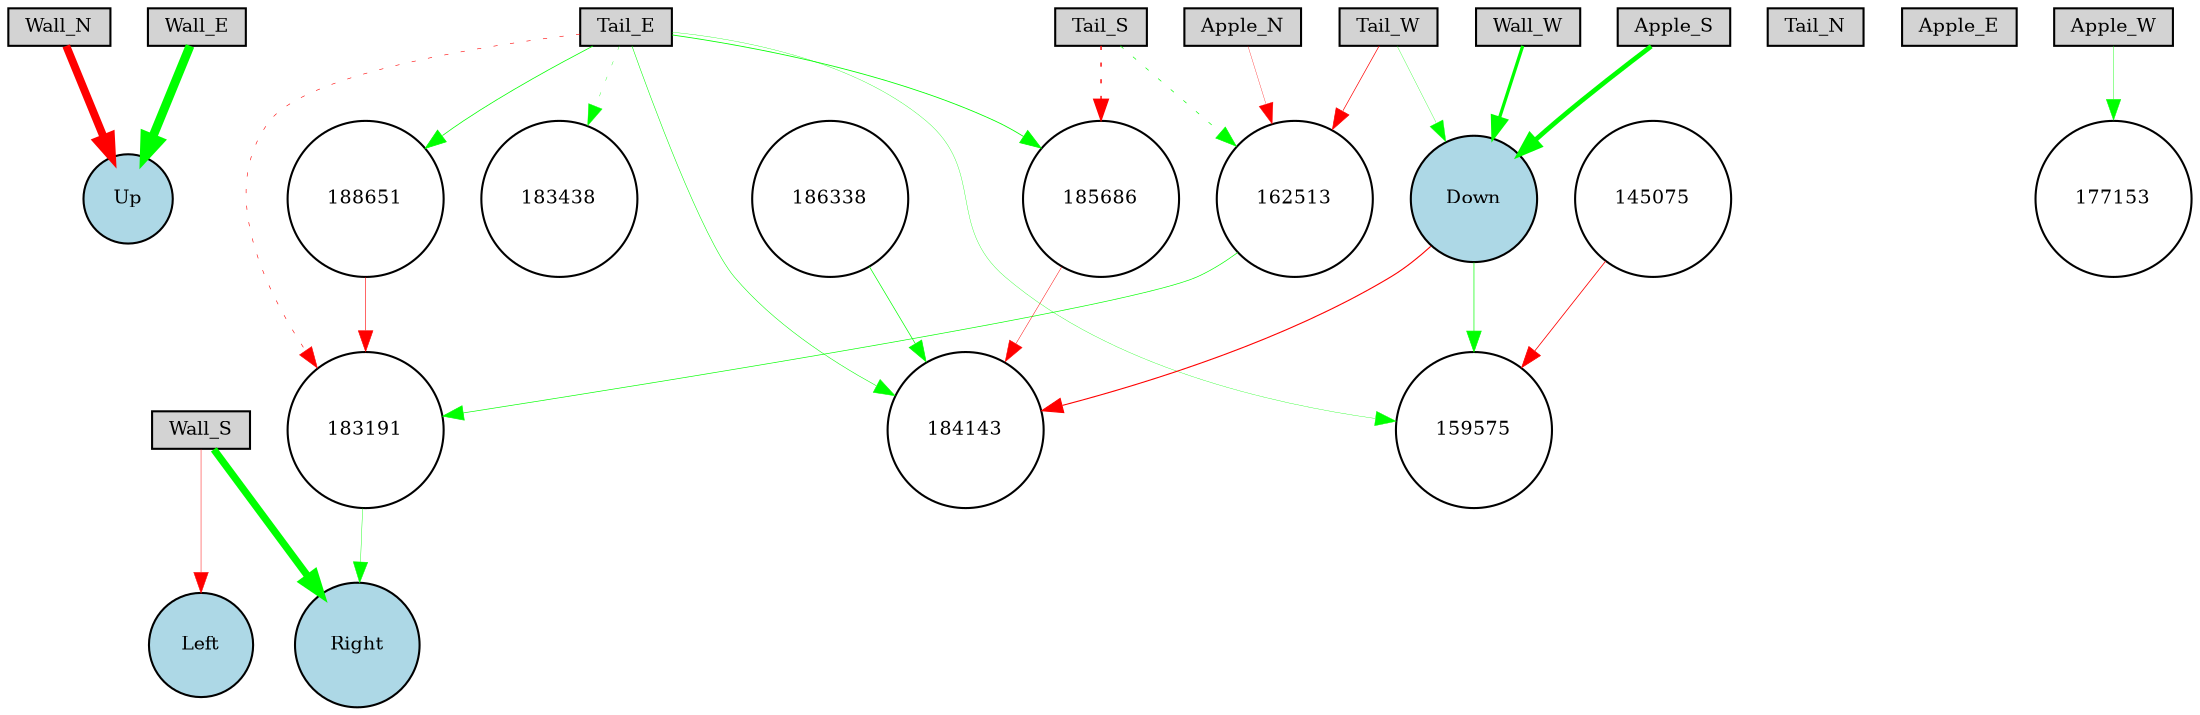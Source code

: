 digraph {
	node [fontsize=9 height=0.2 shape=circle width=0.2]
	Wall_N [fillcolor=lightgray shape=box style=filled]
	Wall_S [fillcolor=lightgray shape=box style=filled]
	Wall_E [fillcolor=lightgray shape=box style=filled]
	Wall_W [fillcolor=lightgray shape=box style=filled]
	Tail_N [fillcolor=lightgray shape=box style=filled]
	Tail_S [fillcolor=lightgray shape=box style=filled]
	Tail_E [fillcolor=lightgray shape=box style=filled]
	Tail_W [fillcolor=lightgray shape=box style=filled]
	Apple_N [fillcolor=lightgray shape=box style=filled]
	Apple_S [fillcolor=lightgray shape=box style=filled]
	Apple_E [fillcolor=lightgray shape=box style=filled]
	Apple_W [fillcolor=lightgray shape=box style=filled]
	Up [fillcolor=lightblue style=filled]
	Left [fillcolor=lightblue style=filled]
	Down [fillcolor=lightblue style=filled]
	Right [fillcolor=lightblue style=filled]
	177153 [fillcolor=white style=filled]
	186338 [fillcolor=white style=filled]
	188651 [fillcolor=white style=filled]
	183438 [fillcolor=white style=filled]
	184143 [fillcolor=white style=filled]
	183191 [fillcolor=white style=filled]
	162513 [fillcolor=white style=filled]
	145075 [fillcolor=white style=filled]
	185686 [fillcolor=white style=filled]
	159575 [fillcolor=white style=filled]
	Wall_S -> Right [color=green penwidth=3.4684886472534155 style=solid]
	Wall_E -> Up [color=green penwidth=4.264390209511607 style=solid]
	Wall_N -> Up [color=red penwidth=3.8055080376140107 style=solid]
	Wall_W -> Down [color=green penwidth=1.5454685976974465 style=solid]
	Apple_S -> Down [color=green penwidth=2.2738983269264548 style=solid]
	Down -> 159575 [color=green penwidth=0.32800486005338936 style=solid]
	145075 -> 159575 [color=red penwidth=0.3811058296919072 style=solid]
	Tail_W -> Down [color=green penwidth=0.1507468938109038 style=solid]
	Wall_S -> Left [color=red penwidth=0.2268985196910216 style=solid]
	Tail_W -> 162513 [color=red penwidth=0.33150051478692555 style=solid]
	Tail_E -> 159575 [color=green penwidth=0.16362548102976732 style=solid]
	Tail_S -> 162513 [color=green penwidth=0.31745787810931697 style=dotted]
	Apple_W -> 177153 [color=green penwidth=0.19836347135665605 style=solid]
	Tail_E -> 183191 [color=red penwidth=0.2819540029438393 style=dotted]
	183191 -> Right [color=green penwidth=0.20396847247785366 style=solid]
	Tail_E -> 183438 [color=green penwidth=0.16557636385268476 style=dotted]
	Down -> 184143 [color=red penwidth=0.5272963115830385 style=solid]
	162513 -> 183191 [color=green penwidth=0.3192791166913195 style=solid]
	Tail_E -> 184143 [color=green penwidth=0.2577704182414551 style=solid]
	Tail_E -> 185686 [color=green penwidth=0.3950213588011038 style=solid]
	185686 -> 184143 [color=red penwidth=0.22358913520164336 style=solid]
	Tail_S -> 185686 [color=red penwidth=0.6750178402765172 style=dotted]
	186338 -> 184143 [color=green penwidth=0.3342241138670039 style=solid]
	Apple_N -> 162513 [color=red penwidth=0.154534423286193 style=solid]
	Tail_E -> 188651 [color=green penwidth=0.36248668520752914 style=solid]
	188651 -> 183191 [color=red penwidth=0.28953970554593256 style=solid]
}
